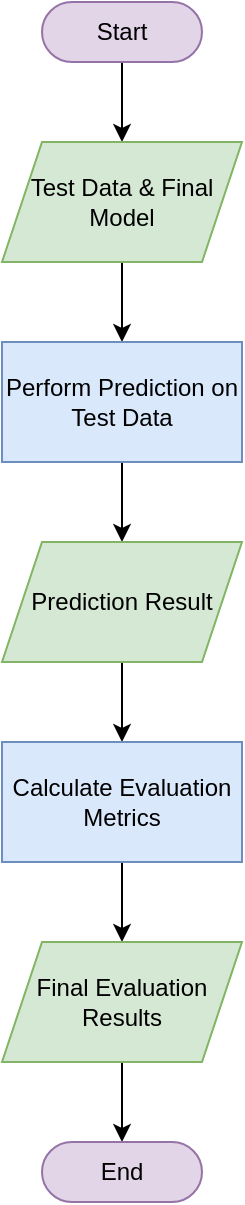 <mxfile version="28.0.6">
  <diagram name="Page-1" id="fJQKvYSDg5BPfoZSww_d">
    <mxGraphModel dx="872" dy="529" grid="1" gridSize="10" guides="1" tooltips="1" connect="1" arrows="1" fold="1" page="1" pageScale="1" pageWidth="827" pageHeight="1169" math="0" shadow="0">
      <root>
        <mxCell id="0" />
        <mxCell id="1" parent="0" />
        <mxCell id="__3mZkLFq84373gPqx6l-3" value="" style="edgeStyle=orthogonalEdgeStyle;rounded=0;orthogonalLoop=1;jettySize=auto;html=1;" parent="1" source="__3mZkLFq84373gPqx6l-1" target="__3mZkLFq84373gPqx6l-2" edge="1">
          <mxGeometry relative="1" as="geometry" />
        </mxCell>
        <mxCell id="__3mZkLFq84373gPqx6l-1" value="Start" style="html=1;dashed=0;whiteSpace=wrap;shape=mxgraph.dfd.start;fillColor=#e1d5e7;strokeColor=#9673a6;" parent="1" vertex="1">
          <mxGeometry x="360" y="450" width="80" height="30" as="geometry" />
        </mxCell>
        <mxCell id="__3mZkLFq84373gPqx6l-5" value="" style="edgeStyle=orthogonalEdgeStyle;rounded=0;orthogonalLoop=1;jettySize=auto;html=1;" parent="1" source="__3mZkLFq84373gPqx6l-2" target="__3mZkLFq84373gPqx6l-4" edge="1">
          <mxGeometry relative="1" as="geometry" />
        </mxCell>
        <mxCell id="__3mZkLFq84373gPqx6l-2" value="&lt;p&gt;Test Data &amp;amp; Final Model&lt;/p&gt;" style="shape=parallelogram;perimeter=parallelogramPerimeter;whiteSpace=wrap;html=1;fixedSize=1;fillColor=#d5e8d4;strokeColor=#82b366;" parent="1" vertex="1">
          <mxGeometry x="340" y="520" width="120" height="60" as="geometry" />
        </mxCell>
        <mxCell id="__3mZkLFq84373gPqx6l-7" value="" style="edgeStyle=orthogonalEdgeStyle;rounded=0;orthogonalLoop=1;jettySize=auto;html=1;" parent="1" source="__3mZkLFq84373gPqx6l-4" target="__3mZkLFq84373gPqx6l-6" edge="1">
          <mxGeometry relative="1" as="geometry" />
        </mxCell>
        <mxCell id="__3mZkLFq84373gPqx6l-4" value="&lt;p&gt;Perform Prediction on Test Data&lt;/p&gt;" style="rounded=0;whiteSpace=wrap;html=1;fillColor=#dae8fc;strokeColor=#6c8ebf;" parent="1" vertex="1">
          <mxGeometry x="340" y="620" width="120" height="60" as="geometry" />
        </mxCell>
        <mxCell id="__3mZkLFq84373gPqx6l-9" value="" style="edgeStyle=orthogonalEdgeStyle;rounded=0;orthogonalLoop=1;jettySize=auto;html=1;" parent="1" source="__3mZkLFq84373gPqx6l-6" target="__3mZkLFq84373gPqx6l-8" edge="1">
          <mxGeometry relative="1" as="geometry" />
        </mxCell>
        <mxCell id="__3mZkLFq84373gPqx6l-6" value="&lt;p&gt;Prediction Result&lt;/p&gt;" style="shape=parallelogram;perimeter=parallelogramPerimeter;whiteSpace=wrap;html=1;fixedSize=1;fillColor=#d5e8d4;strokeColor=#82b366;" parent="1" vertex="1">
          <mxGeometry x="340" y="720" width="120" height="60" as="geometry" />
        </mxCell>
        <mxCell id="__3mZkLFq84373gPqx6l-11" value="" style="edgeStyle=orthogonalEdgeStyle;rounded=0;orthogonalLoop=1;jettySize=auto;html=1;" parent="1" source="__3mZkLFq84373gPqx6l-8" target="__3mZkLFq84373gPqx6l-10" edge="1">
          <mxGeometry relative="1" as="geometry" />
        </mxCell>
        <mxCell id="__3mZkLFq84373gPqx6l-8" value="&lt;p&gt;Calculate Evaluation Metrics&lt;/p&gt;" style="rounded=0;whiteSpace=wrap;html=1;fillColor=#dae8fc;strokeColor=#6c8ebf;" parent="1" vertex="1">
          <mxGeometry x="340" y="820" width="120" height="60" as="geometry" />
        </mxCell>
        <mxCell id="__3mZkLFq84373gPqx6l-13" value="" style="edgeStyle=orthogonalEdgeStyle;rounded=0;orthogonalLoop=1;jettySize=auto;html=1;" parent="1" source="__3mZkLFq84373gPqx6l-10" target="__3mZkLFq84373gPqx6l-12" edge="1">
          <mxGeometry relative="1" as="geometry" />
        </mxCell>
        <mxCell id="__3mZkLFq84373gPqx6l-10" value="&lt;p&gt;Final Evaluation Results&lt;/p&gt;" style="shape=parallelogram;perimeter=parallelogramPerimeter;whiteSpace=wrap;html=1;fixedSize=1;fillColor=#d5e8d4;strokeColor=#82b366;" parent="1" vertex="1">
          <mxGeometry x="340" y="920" width="120" height="60" as="geometry" />
        </mxCell>
        <mxCell id="__3mZkLFq84373gPqx6l-12" value="End" style="html=1;dashed=0;whiteSpace=wrap;shape=mxgraph.dfd.start;fillColor=#e1d5e7;strokeColor=#9673a6;" parent="1" vertex="1">
          <mxGeometry x="360" y="1020" width="80" height="30" as="geometry" />
        </mxCell>
      </root>
    </mxGraphModel>
  </diagram>
</mxfile>
